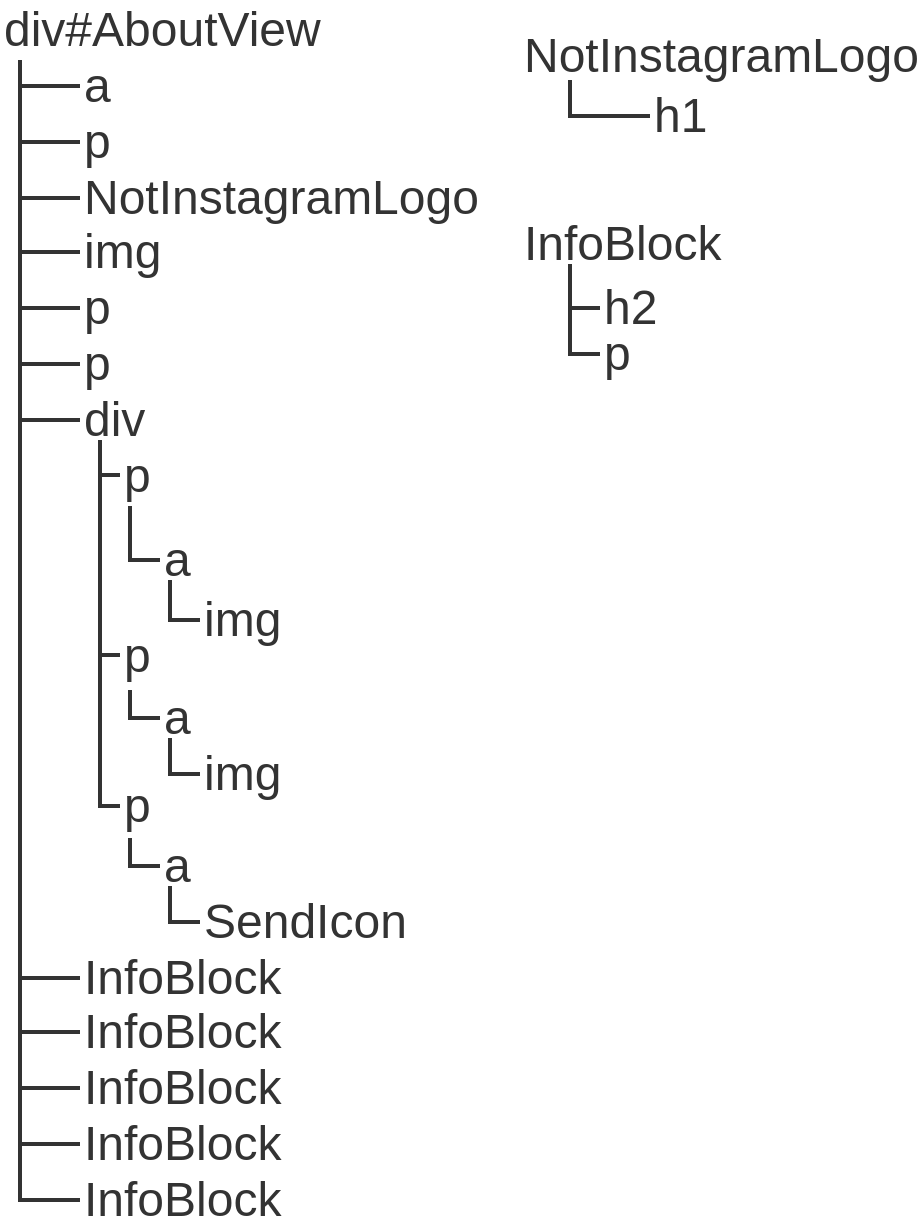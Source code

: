 <mxfile>
    <diagram id="vKRGH-BgYqqDtNtD9rf6" name="Page-1">
        <mxGraphModel dx="1061" dy="779" grid="1" gridSize="10" guides="1" tooltips="1" connect="1" arrows="1" fold="1" page="1" pageScale="1" pageWidth="850" pageHeight="1100" math="0" shadow="0">
            <root>
                <mxCell id="0"/>
                <mxCell id="1" parent="0"/>
                <mxCell id="5" style="edgeStyle=orthogonalEdgeStyle;html=1;entryX=0;entryY=0.5;entryDx=0;entryDy=0;exitX=0.5;exitY=1;exitDx=0;exitDy=0;endArrow=none;endFill=0;rounded=0;fontSize=24;strokeWidth=2;fontColor=#333333;strokeColor=#333333;" parent="1" source="2" target="3" edge="1">
                    <mxGeometry relative="1" as="geometry"/>
                </mxCell>
                <mxCell id="22" style="edgeStyle=orthogonalEdgeStyle;rounded=0;html=1;entryX=0;entryY=0.5;entryDx=0;entryDy=0;endArrow=none;endFill=0;exitX=0.5;exitY=1;exitDx=0;exitDy=0;fontSize=24;strokeWidth=2;fontColor=#333333;strokeColor=#333333;" parent="1" source="2" target="6" edge="1">
                    <mxGeometry relative="1" as="geometry"/>
                </mxCell>
                <mxCell id="23" style="edgeStyle=orthogonalEdgeStyle;rounded=0;html=1;entryX=0;entryY=0.5;entryDx=0;entryDy=0;endArrow=none;endFill=0;exitX=0.5;exitY=1;exitDx=0;exitDy=0;fontSize=24;strokeWidth=2;fontColor=#333333;strokeColor=#333333;" parent="1" source="2" target="7" edge="1">
                    <mxGeometry relative="1" as="geometry"/>
                </mxCell>
                <mxCell id="24" style="edgeStyle=orthogonalEdgeStyle;rounded=0;html=1;entryX=0;entryY=0.5;entryDx=0;entryDy=0;endArrow=none;endFill=0;exitX=0.5;exitY=1;exitDx=0;exitDy=0;fontSize=24;strokeWidth=2;fontColor=#333333;strokeColor=#333333;" parent="1" source="2" target="8" edge="1">
                    <mxGeometry relative="1" as="geometry"/>
                </mxCell>
                <mxCell id="25" style="edgeStyle=orthogonalEdgeStyle;rounded=0;html=1;entryX=0;entryY=0.5;entryDx=0;entryDy=0;endArrow=none;endFill=0;exitX=0.5;exitY=1;exitDx=0;exitDy=0;fontSize=24;strokeWidth=2;fontColor=#333333;strokeColor=#333333;" parent="1" source="2" target="9" edge="1">
                    <mxGeometry relative="1" as="geometry"/>
                </mxCell>
                <mxCell id="26" style="edgeStyle=orthogonalEdgeStyle;rounded=0;html=1;entryX=0;entryY=0.5;entryDx=0;entryDy=0;endArrow=none;endFill=0;exitX=0.5;exitY=1;exitDx=0;exitDy=0;fontSize=24;strokeWidth=2;fontColor=#333333;strokeColor=#333333;" parent="1" source="2" target="10" edge="1">
                    <mxGeometry relative="1" as="geometry"/>
                </mxCell>
                <mxCell id="27" style="edgeStyle=orthogonalEdgeStyle;rounded=0;html=1;entryX=0;entryY=0.5;entryDx=0;entryDy=0;endArrow=none;endFill=0;exitX=0.5;exitY=1;exitDx=0;exitDy=0;fontSize=24;strokeWidth=2;fontColor=#333333;strokeColor=#333333;" parent="1" source="2" target="11" edge="1">
                    <mxGeometry relative="1" as="geometry"/>
                </mxCell>
                <mxCell id="32" style="edgeStyle=orthogonalEdgeStyle;rounded=0;html=1;entryX=0;entryY=0.5;entryDx=0;entryDy=0;endArrow=none;endFill=0;exitX=0.5;exitY=1;exitDx=0;exitDy=0;fontSize=24;strokeWidth=2;fontColor=#333333;strokeColor=#333333;" parent="1" source="2" target="21" edge="1">
                    <mxGeometry relative="1" as="geometry"/>
                </mxCell>
                <mxCell id="33" style="edgeStyle=orthogonalEdgeStyle;rounded=0;html=1;entryX=0;entryY=0.5;entryDx=0;entryDy=0;endArrow=none;endFill=0;exitX=0.5;exitY=1;exitDx=0;exitDy=0;fontSize=24;strokeWidth=2;fontColor=#333333;strokeColor=#333333;" parent="1" source="2" target="28" edge="1">
                    <mxGeometry relative="1" as="geometry"/>
                </mxCell>
                <mxCell id="34" style="edgeStyle=orthogonalEdgeStyle;rounded=0;html=1;entryX=0;entryY=0.5;entryDx=0;entryDy=0;endArrow=none;endFill=0;exitX=0.5;exitY=1;exitDx=0;exitDy=0;fontSize=24;strokeWidth=2;fontColor=#333333;strokeColor=#333333;" parent="1" source="2" target="29" edge="1">
                    <mxGeometry relative="1" as="geometry"/>
                </mxCell>
                <mxCell id="35" style="edgeStyle=orthogonalEdgeStyle;rounded=0;html=1;entryX=0;entryY=0.5;entryDx=0;entryDy=0;endArrow=none;endFill=0;exitX=0.5;exitY=1;exitDx=0;exitDy=0;fontSize=24;strokeWidth=2;fontColor=#333333;strokeColor=#333333;" parent="1" source="2" target="30" edge="1">
                    <mxGeometry relative="1" as="geometry"/>
                </mxCell>
                <mxCell id="36" style="edgeStyle=orthogonalEdgeStyle;rounded=0;html=1;entryX=0;entryY=0.5;entryDx=0;entryDy=0;endArrow=none;endFill=0;exitX=0.5;exitY=1;exitDx=0;exitDy=0;fontSize=24;strokeWidth=2;fontColor=#333333;strokeColor=#333333;" parent="1" source="2" target="31" edge="1">
                    <mxGeometry relative="1" as="geometry"/>
                </mxCell>
                <mxCell id="2" value="div#AboutView" style="text;html=1;strokeColor=none;fillColor=none;align=left;verticalAlign=middle;whiteSpace=wrap;rounded=0;fontSize=24;strokeWidth=2;fontColor=#333333;" parent="1" vertex="1">
                    <mxGeometry x="100" y="40" width="20" height="30" as="geometry"/>
                </mxCell>
                <mxCell id="3" value="a" style="text;html=1;strokeColor=none;fillColor=none;align=left;verticalAlign=middle;whiteSpace=wrap;rounded=0;fontSize=24;strokeWidth=2;fontColor=#333333;" parent="1" vertex="1">
                    <mxGeometry x="140" y="73" width="40" height="20" as="geometry"/>
                </mxCell>
                <mxCell id="6" value="p" style="text;html=1;strokeColor=none;fillColor=none;align=left;verticalAlign=middle;whiteSpace=wrap;rounded=0;fontSize=24;strokeWidth=2;fontColor=#333333;" parent="1" vertex="1">
                    <mxGeometry x="140" y="101" width="40" height="20" as="geometry"/>
                </mxCell>
                <mxCell id="7" value="NotInstagramLogo" style="text;html=1;strokeColor=none;fillColor=none;align=left;verticalAlign=middle;whiteSpace=wrap;rounded=0;fontSize=24;strokeWidth=2;fontColor=#333333;" parent="1" vertex="1">
                    <mxGeometry x="140" y="129" width="40" height="20" as="geometry"/>
                </mxCell>
                <mxCell id="8" value="img" style="text;html=1;strokeColor=none;fillColor=none;align=left;verticalAlign=middle;whiteSpace=wrap;rounded=0;fontSize=24;strokeWidth=2;fontColor=#333333;" parent="1" vertex="1">
                    <mxGeometry x="140" y="156" width="40" height="20" as="geometry"/>
                </mxCell>
                <mxCell id="9" value="p" style="text;html=1;strokeColor=none;fillColor=none;align=left;verticalAlign=middle;whiteSpace=wrap;rounded=0;fontSize=24;strokeWidth=2;fontColor=#333333;" parent="1" vertex="1">
                    <mxGeometry x="140" y="184" width="40" height="20" as="geometry"/>
                </mxCell>
                <mxCell id="10" value="p" style="text;html=1;strokeColor=none;fillColor=none;align=left;verticalAlign=middle;whiteSpace=wrap;rounded=0;fontSize=24;strokeWidth=2;fontColor=#333333;" parent="1" vertex="1">
                    <mxGeometry x="140" y="212" width="40" height="20" as="geometry"/>
                </mxCell>
                <mxCell id="39" style="edgeStyle=orthogonalEdgeStyle;rounded=0;html=1;entryX=0;entryY=0.5;entryDx=0;entryDy=0;endArrow=none;endFill=0;fontSize=24;strokeWidth=2;fontColor=#333333;strokeColor=#333333;" parent="1" source="11" target="12" edge="1">
                    <mxGeometry relative="1" as="geometry"/>
                </mxCell>
                <mxCell id="40" style="edgeStyle=orthogonalEdgeStyle;rounded=0;html=1;entryX=0;entryY=0.5;entryDx=0;entryDy=0;endArrow=none;endFill=0;fontSize=24;strokeWidth=2;fontColor=#333333;strokeColor=#333333;" parent="1" source="11" target="15" edge="1">
                    <mxGeometry relative="1" as="geometry"/>
                </mxCell>
                <mxCell id="41" style="edgeStyle=orthogonalEdgeStyle;rounded=0;html=1;entryX=0;entryY=0.5;entryDx=0;entryDy=0;endArrow=none;endFill=0;fontSize=24;strokeWidth=2;fontColor=#333333;strokeColor=#333333;" parent="1" source="11" target="19" edge="1">
                    <mxGeometry relative="1" as="geometry"/>
                </mxCell>
                <mxCell id="11" value="div" style="text;html=1;strokeColor=none;fillColor=none;align=left;verticalAlign=middle;whiteSpace=wrap;rounded=0;fontSize=24;strokeWidth=2;fontColor=#333333;" parent="1" vertex="1">
                    <mxGeometry x="140" y="240" width="20" height="20" as="geometry"/>
                </mxCell>
                <mxCell id="42" style="edgeStyle=orthogonalEdgeStyle;rounded=0;html=1;entryX=0;entryY=0.5;entryDx=0;entryDy=0;endArrow=none;endFill=0;exitX=0.5;exitY=1;exitDx=0;exitDy=0;fontSize=24;strokeWidth=2;fontColor=#333333;strokeColor=#333333;" parent="1" source="12" target="13" edge="1">
                    <mxGeometry relative="1" as="geometry"/>
                </mxCell>
                <mxCell id="12" value="p" style="text;html=1;strokeColor=none;fillColor=none;align=left;verticalAlign=middle;whiteSpace=wrap;rounded=0;fontSize=24;strokeWidth=2;fontColor=#333333;" parent="1" vertex="1">
                    <mxGeometry x="160" y="262" width="10" height="31" as="geometry"/>
                </mxCell>
                <mxCell id="43" style="edgeStyle=orthogonalEdgeStyle;rounded=0;html=1;entryX=0;entryY=0.5;entryDx=0;entryDy=0;endArrow=none;endFill=0;exitX=0.5;exitY=1;exitDx=0;exitDy=0;fontSize=24;strokeWidth=2;fontColor=#333333;strokeColor=#333333;" parent="1" source="13" target="14" edge="1">
                    <mxGeometry relative="1" as="geometry"/>
                </mxCell>
                <mxCell id="13" value="a" style="text;html=1;strokeColor=none;fillColor=none;align=left;verticalAlign=middle;whiteSpace=wrap;rounded=0;fontSize=24;strokeWidth=2;fontColor=#333333;" parent="1" vertex="1">
                    <mxGeometry x="180" y="310" width="10" height="20" as="geometry"/>
                </mxCell>
                <mxCell id="14" value="img" style="text;html=1;strokeColor=none;fillColor=none;align=left;verticalAlign=middle;whiteSpace=wrap;rounded=0;fontSize=24;strokeWidth=2;fontColor=#333333;" parent="1" vertex="1">
                    <mxGeometry x="200" y="340" width="40" height="20" as="geometry"/>
                </mxCell>
                <mxCell id="44" style="edgeStyle=orthogonalEdgeStyle;rounded=0;html=1;entryX=0;entryY=0.5;entryDx=0;entryDy=0;endArrow=none;endFill=0;exitX=0.5;exitY=1;exitDx=0;exitDy=0;fontSize=24;strokeWidth=2;fontColor=#333333;strokeColor=#333333;" parent="1" source="15" target="16" edge="1">
                    <mxGeometry relative="1" as="geometry"/>
                </mxCell>
                <mxCell id="15" value="p" style="text;html=1;strokeColor=none;fillColor=none;align=left;verticalAlign=middle;whiteSpace=wrap;rounded=0;fontSize=24;strokeWidth=2;fontColor=#333333;" parent="1" vertex="1">
                    <mxGeometry x="160" y="350" width="10" height="35" as="geometry"/>
                </mxCell>
                <mxCell id="45" style="edgeStyle=orthogonalEdgeStyle;rounded=0;html=1;entryX=0;entryY=0.5;entryDx=0;entryDy=0;endArrow=none;endFill=0;exitX=0.5;exitY=1;exitDx=0;exitDy=0;fontSize=24;strokeWidth=2;fontColor=#333333;strokeColor=#333333;" parent="1" source="16" target="17" edge="1">
                    <mxGeometry relative="1" as="geometry"/>
                </mxCell>
                <mxCell id="16" value="a" style="text;html=1;strokeColor=none;fillColor=none;align=left;verticalAlign=middle;whiteSpace=wrap;rounded=0;fontSize=24;strokeWidth=2;fontColor=#333333;" parent="1" vertex="1">
                    <mxGeometry x="180" y="389" width="10" height="20" as="geometry"/>
                </mxCell>
                <mxCell id="17" value="img" style="text;html=1;strokeColor=none;fillColor=none;align=left;verticalAlign=middle;whiteSpace=wrap;rounded=0;fontSize=24;strokeWidth=2;fontColor=#333333;" parent="1" vertex="1">
                    <mxGeometry x="200" y="417" width="40" height="20" as="geometry"/>
                </mxCell>
                <mxCell id="47" style="edgeStyle=orthogonalEdgeStyle;rounded=0;html=1;entryX=0;entryY=0.5;entryDx=0;entryDy=0;endArrow=none;endFill=0;exitX=0.5;exitY=1;exitDx=0;exitDy=0;fontSize=24;strokeWidth=2;fontColor=#333333;strokeColor=#333333;" parent="1" source="18" target="20" edge="1">
                    <mxGeometry relative="1" as="geometry"/>
                </mxCell>
                <mxCell id="18" value="a" style="text;html=1;strokeColor=none;fillColor=none;align=left;verticalAlign=middle;whiteSpace=wrap;rounded=0;fontSize=24;strokeWidth=2;fontColor=#333333;" parent="1" vertex="1">
                    <mxGeometry x="180" y="463" width="10" height="20" as="geometry"/>
                </mxCell>
                <mxCell id="46" style="edgeStyle=orthogonalEdgeStyle;rounded=0;html=1;entryX=0;entryY=0.5;entryDx=0;entryDy=0;endArrow=none;endFill=0;exitX=0.5;exitY=1;exitDx=0;exitDy=0;fontSize=24;strokeWidth=2;fontColor=#333333;strokeColor=#333333;" parent="1" source="19" target="18" edge="1">
                    <mxGeometry relative="1" as="geometry"/>
                </mxCell>
                <mxCell id="19" value="p" style="text;html=1;strokeColor=none;fillColor=none;align=left;verticalAlign=middle;whiteSpace=wrap;rounded=0;fontSize=24;strokeWidth=2;fontColor=#333333;" parent="1" vertex="1">
                    <mxGeometry x="160" y="427" width="10" height="32" as="geometry"/>
                </mxCell>
                <mxCell id="20" value="SendIcon" style="text;html=1;strokeColor=none;fillColor=none;align=left;verticalAlign=middle;whiteSpace=wrap;rounded=0;fontSize=24;strokeWidth=2;fontColor=#333333;" parent="1" vertex="1">
                    <mxGeometry x="200" y="491" width="40" height="20" as="geometry"/>
                </mxCell>
                <mxCell id="21" value="InfoBlock" style="text;html=1;strokeColor=none;fillColor=none;align=left;verticalAlign=middle;whiteSpace=wrap;rounded=0;fontSize=24;strokeWidth=2;fontColor=#333333;" parent="1" vertex="1">
                    <mxGeometry x="140" y="519" width="40" height="20" as="geometry"/>
                </mxCell>
                <mxCell id="28" value="InfoBlock" style="text;html=1;strokeColor=none;fillColor=none;align=left;verticalAlign=middle;whiteSpace=wrap;rounded=0;fontSize=24;strokeWidth=2;fontColor=#333333;" parent="1" vertex="1">
                    <mxGeometry x="140" y="546" width="40" height="20" as="geometry"/>
                </mxCell>
                <mxCell id="29" value="InfoBlock" style="text;html=1;strokeColor=none;fillColor=none;align=left;verticalAlign=middle;whiteSpace=wrap;rounded=0;fontSize=24;strokeWidth=2;fontColor=#333333;" parent="1" vertex="1">
                    <mxGeometry x="140" y="574" width="40" height="20" as="geometry"/>
                </mxCell>
                <mxCell id="30" value="InfoBlock" style="text;html=1;strokeColor=none;fillColor=none;align=left;verticalAlign=middle;whiteSpace=wrap;rounded=0;fontSize=24;strokeWidth=2;fontColor=#333333;" parent="1" vertex="1">
                    <mxGeometry x="140" y="602" width="40" height="20" as="geometry"/>
                </mxCell>
                <mxCell id="31" value="InfoBlock" style="text;html=1;strokeColor=none;fillColor=none;align=left;verticalAlign=middle;whiteSpace=wrap;rounded=0;fontSize=24;strokeWidth=2;fontColor=#333333;" parent="1" vertex="1">
                    <mxGeometry x="140" y="630" width="40" height="20" as="geometry"/>
                </mxCell>
                <mxCell id="51" style="edgeStyle=orthogonalEdgeStyle;rounded=0;html=1;entryX=0;entryY=0.5;entryDx=0;entryDy=0;endArrow=none;endFill=0;exitX=0.5;exitY=1;exitDx=0;exitDy=0;fontSize=24;strokeWidth=2;fontColor=#333333;strokeColor=#333333;" parent="1" source="48" target="49" edge="1">
                    <mxGeometry relative="1" as="geometry"/>
                </mxCell>
                <mxCell id="52" style="edgeStyle=orthogonalEdgeStyle;rounded=0;html=1;entryX=0;entryY=0.5;entryDx=0;entryDy=0;endArrow=none;endFill=0;fontSize=24;strokeWidth=2;fontColor=#333333;strokeColor=#333333;" parent="1" source="48" target="50" edge="1">
                    <mxGeometry relative="1" as="geometry"/>
                </mxCell>
                <mxCell id="48" value="InfoBlock" style="text;html=1;strokeColor=none;fillColor=none;align=left;verticalAlign=middle;whiteSpace=wrap;rounded=0;fontSize=24;strokeWidth=2;fontColor=#333333;" parent="1" vertex="1">
                    <mxGeometry x="360" y="152" width="50" height="20" as="geometry"/>
                </mxCell>
                <mxCell id="49" value="h2" style="text;html=1;strokeColor=none;fillColor=none;align=left;verticalAlign=middle;whiteSpace=wrap;rounded=0;fontSize=24;strokeWidth=2;fontColor=#333333;" parent="1" vertex="1">
                    <mxGeometry x="400" y="189" width="40" height="10" as="geometry"/>
                </mxCell>
                <mxCell id="50" value="p" style="text;html=1;strokeColor=none;fillColor=none;align=left;verticalAlign=middle;whiteSpace=wrap;rounded=0;fontSize=24;strokeWidth=2;fontColor=#333333;" parent="1" vertex="1">
                    <mxGeometry x="400" y="212" width="40" height="10" as="geometry"/>
                </mxCell>
                <mxCell id="53" style="edgeStyle=orthogonalEdgeStyle;rounded=0;html=1;entryX=0;entryY=0.5;entryDx=0;entryDy=0;endArrow=none;endFill=0;exitX=0.5;exitY=1;exitDx=0;exitDy=0;fontSize=24;strokeWidth=2;fontColor=#333333;strokeColor=#333333;" parent="1" source="55" target="56" edge="1">
                    <mxGeometry relative="1" as="geometry"/>
                </mxCell>
                <mxCell id="55" value="NotInstagramLogo" style="text;html=1;strokeColor=none;fillColor=none;align=left;verticalAlign=middle;whiteSpace=wrap;rounded=0;fontSize=24;strokeWidth=2;fontColor=#333333;" parent="1" vertex="1">
                    <mxGeometry x="360" y="55" width="50" height="25" as="geometry"/>
                </mxCell>
                <mxCell id="56" value="h1" style="text;html=1;strokeColor=none;fillColor=none;align=left;verticalAlign=middle;whiteSpace=wrap;rounded=0;fontSize=24;strokeWidth=2;fontColor=#333333;" parent="1" vertex="1">
                    <mxGeometry x="425" y="93" width="40" height="10" as="geometry"/>
                </mxCell>
            </root>
        </mxGraphModel>
    </diagram>
</mxfile>